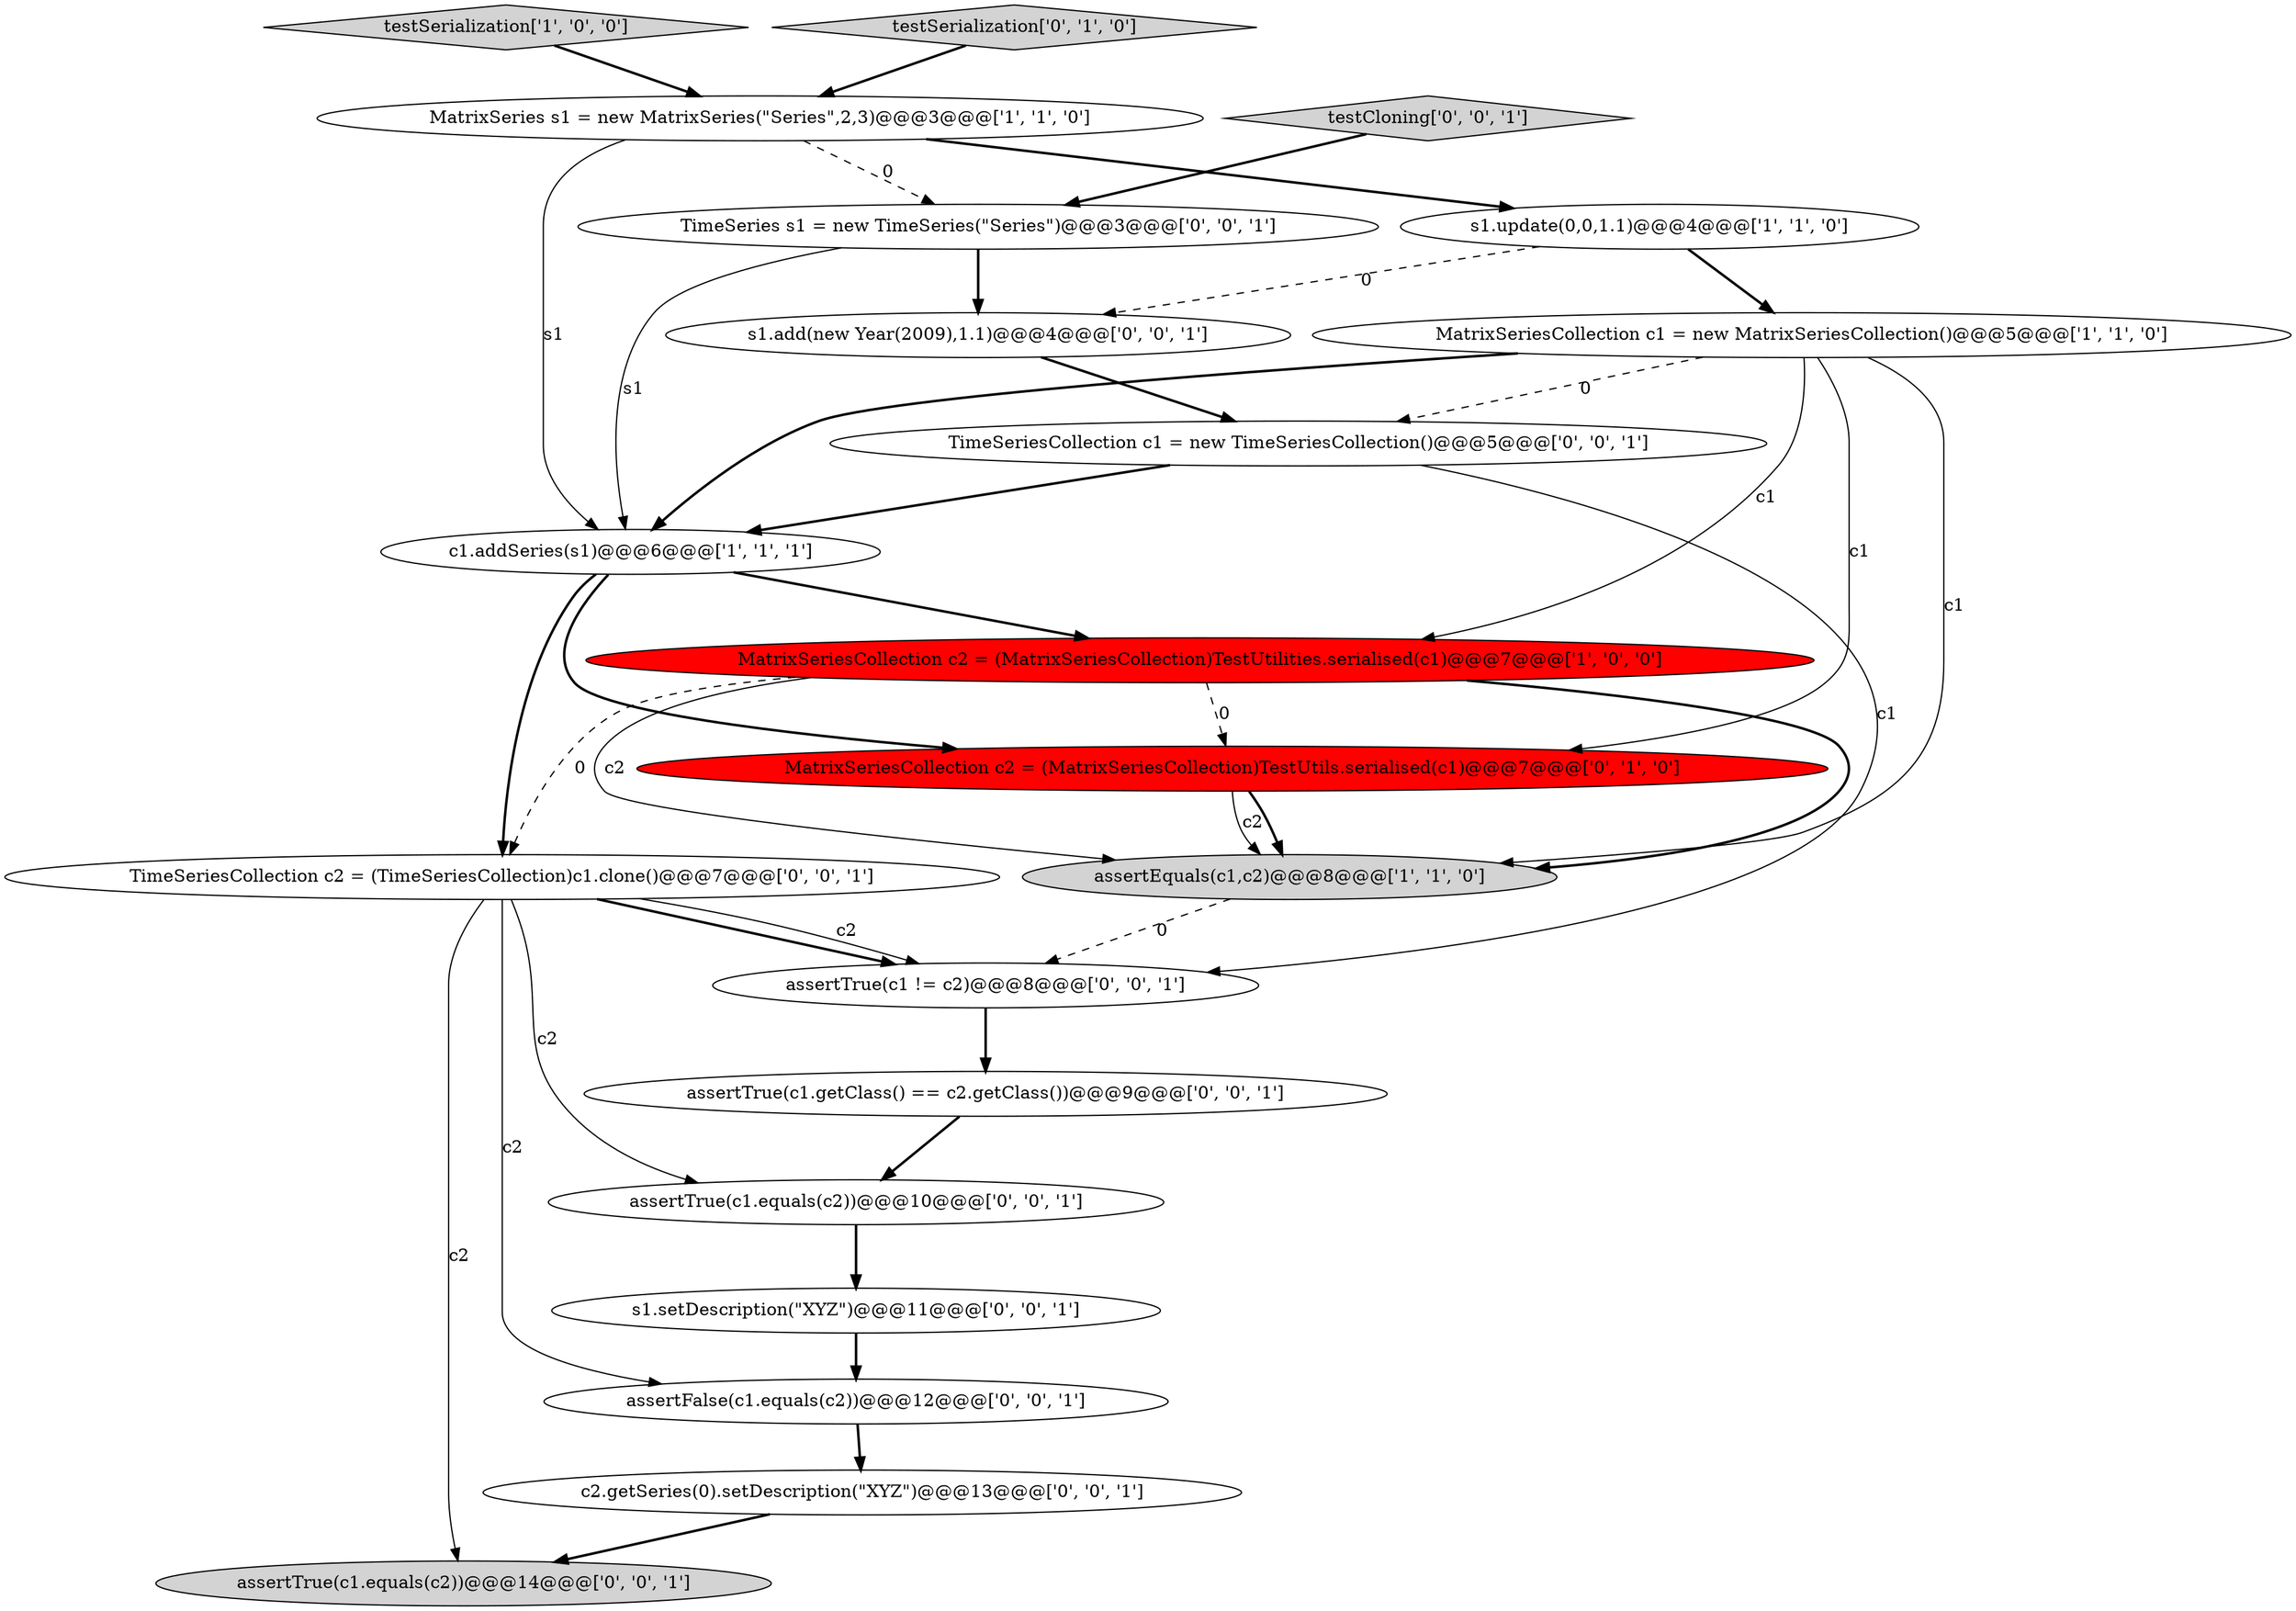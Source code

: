 digraph {
11 [style = filled, label = "TimeSeries s1 = new TimeSeries(\"Series\")@@@3@@@['0', '0', '1']", fillcolor = white, shape = ellipse image = "AAA0AAABBB3BBB"];
4 [style = filled, label = "MatrixSeriesCollection c2 = (MatrixSeriesCollection)TestUtilities.serialised(c1)@@@7@@@['1', '0', '0']", fillcolor = red, shape = ellipse image = "AAA1AAABBB1BBB"];
1 [style = filled, label = "c1.addSeries(s1)@@@6@@@['1', '1', '1']", fillcolor = white, shape = ellipse image = "AAA0AAABBB1BBB"];
10 [style = filled, label = "TimeSeriesCollection c2 = (TimeSeriesCollection)c1.clone()@@@7@@@['0', '0', '1']", fillcolor = white, shape = ellipse image = "AAA0AAABBB3BBB"];
17 [style = filled, label = "c2.getSeries(0).setDescription(\"XYZ\")@@@13@@@['0', '0', '1']", fillcolor = white, shape = ellipse image = "AAA0AAABBB3BBB"];
19 [style = filled, label = "assertTrue(c1 != c2)@@@8@@@['0', '0', '1']", fillcolor = white, shape = ellipse image = "AAA0AAABBB3BBB"];
2 [style = filled, label = "MatrixSeriesCollection c1 = new MatrixSeriesCollection()@@@5@@@['1', '1', '0']", fillcolor = white, shape = ellipse image = "AAA0AAABBB1BBB"];
16 [style = filled, label = "TimeSeriesCollection c1 = new TimeSeriesCollection()@@@5@@@['0', '0', '1']", fillcolor = white, shape = ellipse image = "AAA0AAABBB3BBB"];
3 [style = filled, label = "testSerialization['1', '0', '0']", fillcolor = lightgray, shape = diamond image = "AAA0AAABBB1BBB"];
20 [style = filled, label = "s1.setDescription(\"XYZ\")@@@11@@@['0', '0', '1']", fillcolor = white, shape = ellipse image = "AAA0AAABBB3BBB"];
15 [style = filled, label = "assertTrue(c1.getClass() == c2.getClass())@@@9@@@['0', '0', '1']", fillcolor = white, shape = ellipse image = "AAA0AAABBB3BBB"];
0 [style = filled, label = "s1.update(0,0,1.1)@@@4@@@['1', '1', '0']", fillcolor = white, shape = ellipse image = "AAA0AAABBB1BBB"];
6 [style = filled, label = "assertEquals(c1,c2)@@@8@@@['1', '1', '0']", fillcolor = lightgray, shape = ellipse image = "AAA0AAABBB1BBB"];
13 [style = filled, label = "testCloning['0', '0', '1']", fillcolor = lightgray, shape = diamond image = "AAA0AAABBB3BBB"];
5 [style = filled, label = "MatrixSeries s1 = new MatrixSeries(\"Series\",2,3)@@@3@@@['1', '1', '0']", fillcolor = white, shape = ellipse image = "AAA0AAABBB1BBB"];
7 [style = filled, label = "MatrixSeriesCollection c2 = (MatrixSeriesCollection)TestUtils.serialised(c1)@@@7@@@['0', '1', '0']", fillcolor = red, shape = ellipse image = "AAA1AAABBB2BBB"];
18 [style = filled, label = "s1.add(new Year(2009),1.1)@@@4@@@['0', '0', '1']", fillcolor = white, shape = ellipse image = "AAA0AAABBB3BBB"];
12 [style = filled, label = "assertTrue(c1.equals(c2))@@@10@@@['0', '0', '1']", fillcolor = white, shape = ellipse image = "AAA0AAABBB3BBB"];
9 [style = filled, label = "assertTrue(c1.equals(c2))@@@14@@@['0', '0', '1']", fillcolor = lightgray, shape = ellipse image = "AAA0AAABBB3BBB"];
14 [style = filled, label = "assertFalse(c1.equals(c2))@@@12@@@['0', '0', '1']", fillcolor = white, shape = ellipse image = "AAA0AAABBB3BBB"];
8 [style = filled, label = "testSerialization['0', '1', '0']", fillcolor = lightgray, shape = diamond image = "AAA0AAABBB2BBB"];
7->6 [style = solid, label="c2"];
1->4 [style = bold, label=""];
2->7 [style = solid, label="c1"];
4->6 [style = bold, label=""];
2->1 [style = bold, label=""];
10->19 [style = bold, label=""];
17->9 [style = bold, label=""];
2->4 [style = solid, label="c1"];
0->2 [style = bold, label=""];
12->20 [style = bold, label=""];
16->19 [style = solid, label="c1"];
14->17 [style = bold, label=""];
20->14 [style = bold, label=""];
1->7 [style = bold, label=""];
13->11 [style = bold, label=""];
10->19 [style = solid, label="c2"];
10->12 [style = solid, label="c2"];
11->18 [style = bold, label=""];
10->14 [style = solid, label="c2"];
11->1 [style = solid, label="s1"];
10->9 [style = solid, label="c2"];
3->5 [style = bold, label=""];
8->5 [style = bold, label=""];
5->0 [style = bold, label=""];
16->1 [style = bold, label=""];
5->11 [style = dashed, label="0"];
4->7 [style = dashed, label="0"];
2->16 [style = dashed, label="0"];
7->6 [style = bold, label=""];
6->19 [style = dashed, label="0"];
4->6 [style = solid, label="c2"];
0->18 [style = dashed, label="0"];
2->6 [style = solid, label="c1"];
15->12 [style = bold, label=""];
19->15 [style = bold, label=""];
5->1 [style = solid, label="s1"];
4->10 [style = dashed, label="0"];
1->10 [style = bold, label=""];
18->16 [style = bold, label=""];
}
